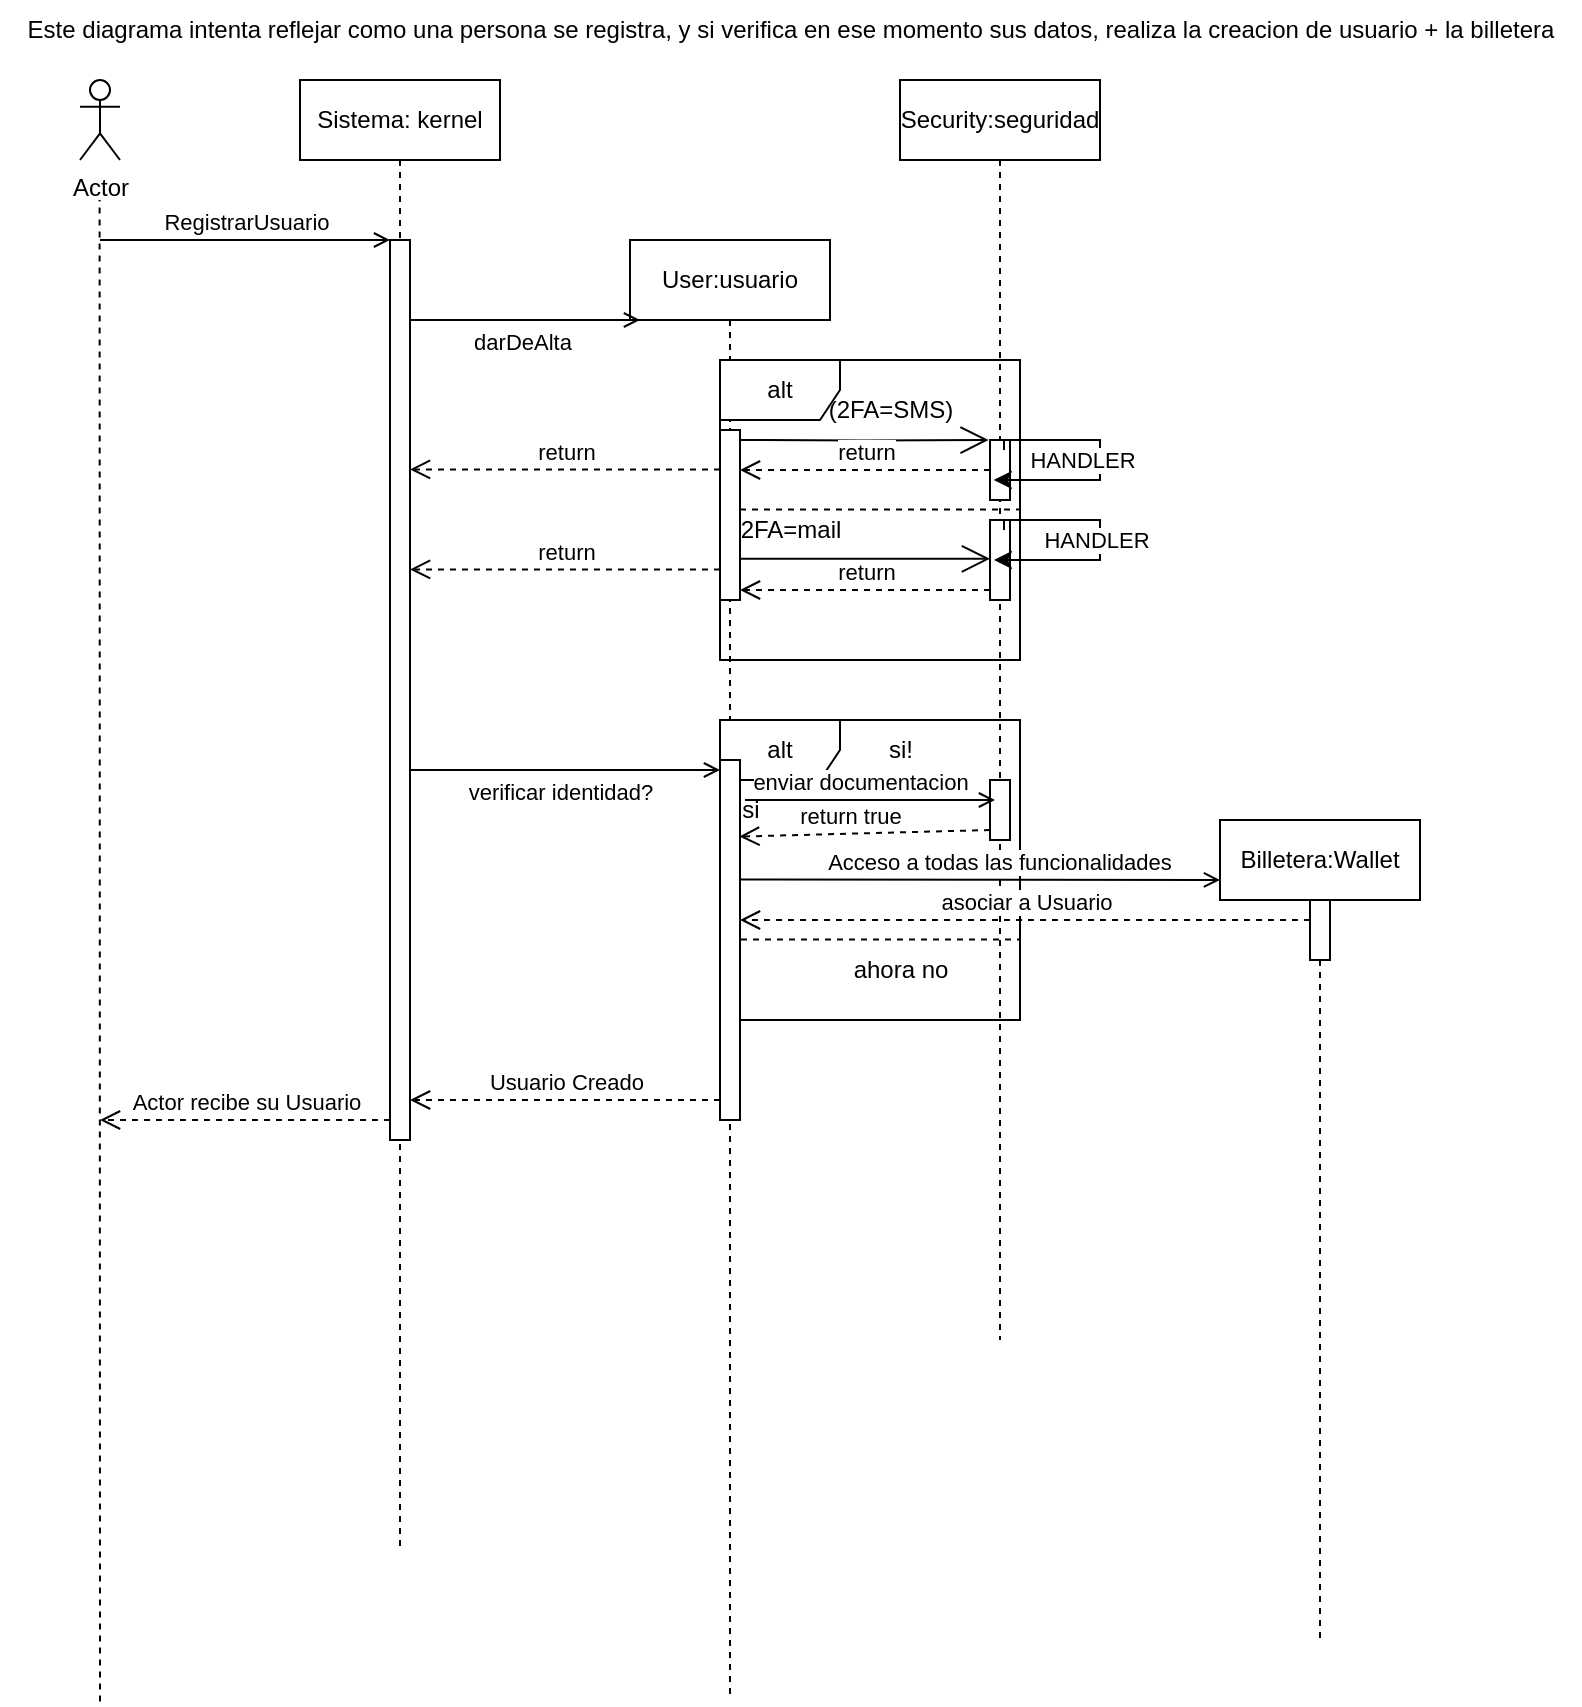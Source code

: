<mxfile version="24.7.8">
  <diagram name="Page-1" id="2YBvvXClWsGukQMizWep">
    <mxGraphModel dx="591" dy="292" grid="1" gridSize="10" guides="1" tooltips="1" connect="1" arrows="1" fold="1" page="1" pageScale="1" pageWidth="850" pageHeight="500" math="0" shadow="0">
      <root>
        <mxCell id="0" />
        <mxCell id="1" parent="0" />
        <mxCell id="aM9ryv3xv72pqoxQDRHE-1" value="Sistema: kernel" style="shape=umlLifeline;perimeter=lifelinePerimeter;whiteSpace=wrap;html=1;container=0;dropTarget=0;collapsible=0;recursiveResize=0;outlineConnect=0;portConstraint=eastwest;newEdgeStyle={&quot;edgeStyle&quot;:&quot;elbowEdgeStyle&quot;,&quot;elbow&quot;:&quot;vertical&quot;,&quot;curved&quot;:0,&quot;rounded&quot;:0};" parent="1" vertex="1">
          <mxGeometry x="160" y="40" width="100" height="735" as="geometry" />
        </mxCell>
        <mxCell id="6_Ev5rgd4BP1chR9d7Kz-4" value="" style="html=1;points=[[0,0,0,0,5],[0,1,0,0,-5],[1,0,0,0,5],[1,1,0,0,-5]];perimeter=orthogonalPerimeter;outlineConnect=0;targetShapes=umlLifeline;portConstraint=eastwest;newEdgeStyle={&quot;curved&quot;:0,&quot;rounded&quot;:0};" parent="aM9ryv3xv72pqoxQDRHE-1" vertex="1">
          <mxGeometry x="45" y="80" width="10" height="450" as="geometry" />
        </mxCell>
        <mxCell id="aM9ryv3xv72pqoxQDRHE-5" value="Security:seguridad" style="shape=umlLifeline;perimeter=lifelinePerimeter;whiteSpace=wrap;html=1;container=0;dropTarget=0;collapsible=0;recursiveResize=0;outlineConnect=0;portConstraint=eastwest;newEdgeStyle={&quot;edgeStyle&quot;:&quot;elbowEdgeStyle&quot;,&quot;elbow&quot;:&quot;vertical&quot;,&quot;curved&quot;:0,&quot;rounded&quot;:0};" parent="1" vertex="1">
          <mxGeometry x="460" y="40" width="100" height="630" as="geometry" />
        </mxCell>
        <mxCell id="6_Ev5rgd4BP1chR9d7Kz-20" value="" style="html=1;points=[[0,0,0,0,5],[0,1,0,0,-5],[1,0,0,0,5],[1,1,0,0,-5]];perimeter=orthogonalPerimeter;outlineConnect=0;targetShapes=umlLifeline;portConstraint=eastwest;newEdgeStyle={&quot;curved&quot;:0,&quot;rounded&quot;:0};" parent="aM9ryv3xv72pqoxQDRHE-5" vertex="1">
          <mxGeometry x="45" y="220" width="10" height="40" as="geometry" />
        </mxCell>
        <mxCell id="7M-QqSc3hpRfXphPCpIL-36" value="" style="html=1;points=[[0,0,0,0,5],[0,1,0,0,-5],[1,0,0,0,5],[1,1,0,0,-5]];perimeter=orthogonalPerimeter;outlineConnect=0;targetShapes=umlLifeline;portConstraint=eastwest;newEdgeStyle={&quot;curved&quot;:0,&quot;rounded&quot;:0};" parent="aM9ryv3xv72pqoxQDRHE-5" vertex="1">
          <mxGeometry x="45" y="350" width="10" height="30" as="geometry" />
        </mxCell>
        <mxCell id="6_Ev5rgd4BP1chR9d7Kz-5" value="RegistrarUsuario" style="html=1;verticalAlign=bottom;endArrow=open;curved=0;rounded=0;endFill=0;" parent="1" edge="1">
          <mxGeometry width="80" relative="1" as="geometry">
            <mxPoint x="60" y="120" as="sourcePoint" />
            <mxPoint x="205" y="120" as="targetPoint" />
          </mxGeometry>
        </mxCell>
        <mxCell id="6_Ev5rgd4BP1chR9d7Kz-10" value="User:usuario" style="shape=umlLifeline;perimeter=lifelinePerimeter;whiteSpace=wrap;html=1;container=1;dropTarget=0;collapsible=0;recursiveResize=0;outlineConnect=0;portConstraint=eastwest;newEdgeStyle={&quot;curved&quot;:0,&quot;rounded&quot;:0};" parent="1" vertex="1">
          <mxGeometry x="325" y="120" width="100" height="730" as="geometry" />
        </mxCell>
        <mxCell id="6_Ev5rgd4BP1chR9d7Kz-12" value="" style="html=1;points=[[0,0,0,0,5],[0,1,0,0,-5],[1,0,0,0,5],[1,1,0,0,-5]];perimeter=orthogonalPerimeter;outlineConnect=0;targetShapes=umlLifeline;portConstraint=eastwest;newEdgeStyle={&quot;curved&quot;:0,&quot;rounded&quot;:0};" parent="6_Ev5rgd4BP1chR9d7Kz-10" vertex="1">
          <mxGeometry x="45" y="95" width="10" height="85" as="geometry" />
        </mxCell>
        <mxCell id="6_Ev5rgd4BP1chR9d7Kz-13" value="darDeAlta" style="html=1;verticalAlign=bottom;endArrow=open;curved=0;rounded=0;endFill=0;" parent="1" edge="1">
          <mxGeometry x="-0.036" y="-20" width="80" relative="1" as="geometry">
            <mxPoint x="215" y="160" as="sourcePoint" />
            <mxPoint x="330" y="160" as="targetPoint" />
            <mxPoint as="offset" />
          </mxGeometry>
        </mxCell>
        <mxCell id="6_Ev5rgd4BP1chR9d7Kz-17" value="alt" style="shape=umlFrame;whiteSpace=wrap;html=1;pointerEvents=0;" parent="1" vertex="1">
          <mxGeometry x="370" y="180" width="150" height="150" as="geometry" />
        </mxCell>
        <mxCell id="6_Ev5rgd4BP1chR9d7Kz-23" value="" style="endArrow=open;endFill=1;endSize=12;html=1;rounded=0;entryX=-0.26;entryY=0.493;entryDx=0;entryDy=0;entryPerimeter=0;" parent="1" source="6_Ev5rgd4BP1chR9d7Kz-6" edge="1">
          <mxGeometry width="160" relative="1" as="geometry">
            <mxPoint x="383.8" y="234.8" as="sourcePoint" />
            <mxPoint x="506.2" y="234.8" as="targetPoint" />
          </mxGeometry>
        </mxCell>
        <mxCell id="6_Ev5rgd4BP1chR9d7Kz-24" value="(2FA=SMS)" style="text;html=1;align=center;verticalAlign=middle;resizable=0;points=[];autosize=1;strokeColor=none;fillColor=none;" parent="1" vertex="1">
          <mxGeometry x="410" y="190" width="90" height="30" as="geometry" />
        </mxCell>
        <mxCell id="6_Ev5rgd4BP1chR9d7Kz-26" value="2FA=mail" style="text;html=1;align=center;verticalAlign=middle;resizable=0;points=[];autosize=1;strokeColor=none;fillColor=none;" parent="1" vertex="1">
          <mxGeometry x="370" y="250" width="70" height="30" as="geometry" />
        </mxCell>
        <mxCell id="6_Ev5rgd4BP1chR9d7Kz-27" value="" style="endArrow=open;endFill=1;endSize=12;html=1;rounded=0;exitX=1;exitY=1;exitDx=0;exitDy=-5;exitPerimeter=0;" parent="1" edge="1">
          <mxGeometry width="160" relative="1" as="geometry">
            <mxPoint x="380" y="279.43" as="sourcePoint" />
            <mxPoint x="505" y="279.43" as="targetPoint" />
          </mxGeometry>
        </mxCell>
        <mxCell id="6_Ev5rgd4BP1chR9d7Kz-28" value="Este diagrama intenta reflejar como una persona se registra, y si verifica en ese momento sus datos, realiza la creacion de usuario + la billetera" style="text;html=1;align=center;verticalAlign=middle;resizable=0;points=[];autosize=1;strokeColor=none;fillColor=none;" parent="1" vertex="1">
          <mxGeometry x="10" width="790" height="30" as="geometry" />
        </mxCell>
        <mxCell id="7M-QqSc3hpRfXphPCpIL-7" value="Actor" style="shape=umlActor;verticalLabelPosition=bottom;verticalAlign=top;html=1;outlineConnect=0;" parent="1" vertex="1">
          <mxGeometry x="50" y="40" width="20" height="40" as="geometry" />
        </mxCell>
        <mxCell id="7M-QqSc3hpRfXphPCpIL-10" value="" style="endArrow=none;dashed=1;html=1;rounded=0;" parent="1" edge="1">
          <mxGeometry width="50" height="50" relative="1" as="geometry">
            <mxPoint x="60" y="850.741" as="sourcePoint" />
            <mxPoint x="59.8" y="100" as="targetPoint" />
          </mxGeometry>
        </mxCell>
        <mxCell id="7M-QqSc3hpRfXphPCpIL-15" value="" style="endArrow=none;dashed=1;html=1;rounded=0;" parent="1" edge="1">
          <mxGeometry width="50" height="50" relative="1" as="geometry">
            <mxPoint x="380" y="254.71" as="sourcePoint" />
            <mxPoint x="519.5" y="254.71" as="targetPoint" />
          </mxGeometry>
        </mxCell>
        <mxCell id="7M-QqSc3hpRfXphPCpIL-18" value="" style="endArrow=classic;html=1;rounded=0;strokeColor=default;edgeStyle=orthogonalEdgeStyle;exitX=1;exitY=0;exitDx=0;exitDy=5;exitPerimeter=0;" parent="1" edge="1">
          <mxGeometry width="50" height="50" relative="1" as="geometry">
            <mxPoint x="512" y="265" as="sourcePoint" />
            <mxPoint x="507" y="280" as="targetPoint" />
            <Array as="points">
              <mxPoint x="512" y="260" />
              <mxPoint x="560" y="260" />
              <mxPoint x="560" y="280" />
            </Array>
          </mxGeometry>
        </mxCell>
        <mxCell id="7M-QqSc3hpRfXphPCpIL-19" value="HANDLER" style="edgeLabel;html=1;align=center;verticalAlign=middle;resizable=0;points=[];" parent="7M-QqSc3hpRfXphPCpIL-18" vertex="1" connectable="0">
          <mxGeometry x="-0.484" relative="1" as="geometry">
            <mxPoint x="18" y="10" as="offset" />
          </mxGeometry>
        </mxCell>
        <mxCell id="7M-QqSc3hpRfXphPCpIL-22" value="" style="endArrow=open;endFill=1;endSize=12;html=1;rounded=0;entryX=-0.26;entryY=0.493;entryDx=0;entryDy=0;entryPerimeter=0;exitX=1;exitY=0;exitDx=0;exitDy=5;exitPerimeter=0;" parent="1" edge="1" source="6_Ev5rgd4BP1chR9d7Kz-12">
          <mxGeometry width="160" relative="1" as="geometry">
            <mxPoint x="385.7" y="220.01" as="sourcePoint" />
            <mxPoint x="504.3" y="220.0" as="targetPoint" />
            <Array as="points">
              <mxPoint x="441.9" y="220.21" />
            </Array>
          </mxGeometry>
        </mxCell>
        <mxCell id="6_Ev5rgd4BP1chR9d7Kz-6" value="" style="html=1;points=[[0,0,0,0,5],[0,1,0,0,-5],[1,0,0,0,5],[1,1,0,0,-5]];perimeter=orthogonalPerimeter;outlineConnect=0;targetShapes=umlLifeline;portConstraint=eastwest;newEdgeStyle={&quot;curved&quot;:0,&quot;rounded&quot;:0};" parent="1" vertex="1">
          <mxGeometry x="505" y="220" width="10" height="30" as="geometry" />
        </mxCell>
        <mxCell id="7M-QqSc3hpRfXphPCpIL-4" value="" style="endArrow=classic;html=1;rounded=0;strokeColor=default;edgeStyle=orthogonalEdgeStyle;exitX=1;exitY=0;exitDx=0;exitDy=5;exitPerimeter=0;" parent="1" edge="1">
          <mxGeometry width="50" height="50" relative="1" as="geometry">
            <mxPoint x="512" y="225" as="sourcePoint" />
            <mxPoint x="506.912" y="240" as="targetPoint" />
            <Array as="points">
              <mxPoint x="512" y="220" />
              <mxPoint x="560" y="220" />
              <mxPoint x="560" y="240" />
            </Array>
          </mxGeometry>
        </mxCell>
        <mxCell id="7M-QqSc3hpRfXphPCpIL-17" value="HANDLER" style="edgeLabel;html=1;align=center;verticalAlign=middle;resizable=0;points=[];" parent="7M-QqSc3hpRfXphPCpIL-4" vertex="1" connectable="0">
          <mxGeometry x="-0.484" relative="1" as="geometry">
            <mxPoint x="11" y="10" as="offset" />
          </mxGeometry>
        </mxCell>
        <mxCell id="7M-QqSc3hpRfXphPCpIL-24" value="return" style="html=1;verticalAlign=bottom;endArrow=open;dashed=1;endSize=8;curved=0;rounded=0;" parent="1" edge="1" target="6_Ev5rgd4BP1chR9d7Kz-12" source="6_Ev5rgd4BP1chR9d7Kz-6">
          <mxGeometry relative="1" as="geometry">
            <mxPoint x="500" y="234.71" as="sourcePoint" />
            <mxPoint x="420" y="234.71" as="targetPoint" />
            <mxPoint as="offset" />
          </mxGeometry>
        </mxCell>
        <mxCell id="7M-QqSc3hpRfXphPCpIL-25" value="return" style="html=1;verticalAlign=bottom;endArrow=open;dashed=1;endSize=8;curved=0;rounded=0;" parent="1" edge="1" target="6_Ev5rgd4BP1chR9d7Kz-4">
          <mxGeometry relative="1" as="geometry">
            <mxPoint x="370" y="234.71" as="sourcePoint" />
            <mxPoint x="219.912" y="234.71" as="targetPoint" />
            <mxPoint as="offset" />
          </mxGeometry>
        </mxCell>
        <mxCell id="7M-QqSc3hpRfXphPCpIL-26" value="return" style="html=1;verticalAlign=bottom;endArrow=open;dashed=1;endSize=8;curved=0;rounded=0;" parent="1" edge="1" target="6_Ev5rgd4BP1chR9d7Kz-4">
          <mxGeometry relative="1" as="geometry">
            <mxPoint x="370" y="284.71" as="sourcePoint" />
            <mxPoint x="219.912" y="284.71" as="targetPoint" />
            <mxPoint as="offset" />
          </mxGeometry>
        </mxCell>
        <mxCell id="7M-QqSc3hpRfXphPCpIL-27" value="verificar identidad?" style="html=1;verticalAlign=bottom;endArrow=open;curved=0;rounded=0;endFill=0;entryX=0;entryY=0;entryDx=0;entryDy=5;entryPerimeter=0;" parent="1" edge="1" target="7M-QqSc3hpRfXphPCpIL-33" source="6_Ev5rgd4BP1chR9d7Kz-4">
          <mxGeometry x="-0.036" y="-20" width="80" relative="1" as="geometry">
            <mxPoint x="220" y="370" as="sourcePoint" />
            <mxPoint x="360" y="370" as="targetPoint" />
            <mxPoint as="offset" />
          </mxGeometry>
        </mxCell>
        <mxCell id="7M-QqSc3hpRfXphPCpIL-28" value="alt" style="shape=umlFrame;whiteSpace=wrap;html=1;pointerEvents=0;" parent="1" vertex="1">
          <mxGeometry x="370" y="360" width="150" height="150" as="geometry" />
        </mxCell>
        <mxCell id="7M-QqSc3hpRfXphPCpIL-29" value="si" style="text;html=1;align=center;verticalAlign=middle;resizable=0;points=[];autosize=1;strokeColor=none;fillColor=none;" parent="1" vertex="1">
          <mxGeometry x="370" y="390" width="30" height="30" as="geometry" />
        </mxCell>
        <mxCell id="7M-QqSc3hpRfXphPCpIL-30" value="" style="endArrow=none;dashed=1;html=1;rounded=0;" parent="1" edge="1">
          <mxGeometry width="50" height="50" relative="1" as="geometry">
            <mxPoint x="380.5" y="469.74" as="sourcePoint" />
            <mxPoint x="520" y="469.74" as="targetPoint" />
          </mxGeometry>
        </mxCell>
        <mxCell id="7M-QqSc3hpRfXphPCpIL-31" value="ahora no" style="text;html=1;align=center;verticalAlign=middle;resizable=0;points=[];autosize=1;strokeColor=none;fillColor=none;" parent="1" vertex="1">
          <mxGeometry x="425" y="470" width="70" height="30" as="geometry" />
        </mxCell>
        <mxCell id="7M-QqSc3hpRfXphPCpIL-33" value="" style="html=1;points=[[0,0,0,0,5],[0,1,0,0,-5],[1,0,0,0,5],[1,1,0,0,-5]];perimeter=orthogonalPerimeter;outlineConnect=0;targetShapes=umlLifeline;portConstraint=eastwest;newEdgeStyle={&quot;curved&quot;:0,&quot;rounded&quot;:0};" parent="1" vertex="1">
          <mxGeometry x="370" y="380" width="10" height="180" as="geometry" />
        </mxCell>
        <mxCell id="7M-QqSc3hpRfXphPCpIL-34" value="enviar documentacion" style="html=1;verticalAlign=bottom;endArrow=open;curved=0;rounded=0;endFill=0;" parent="1" edge="1">
          <mxGeometry x="-0.08" width="80" relative="1" as="geometry">
            <mxPoint x="382.5" y="400" as="sourcePoint" />
            <mxPoint x="507.5" y="400" as="targetPoint" />
            <mxPoint as="offset" />
          </mxGeometry>
        </mxCell>
        <mxCell id="7M-QqSc3hpRfXphPCpIL-39" value="return true" style="html=1;verticalAlign=bottom;endArrow=open;dashed=1;endSize=8;curved=0;rounded=0;exitX=0;exitY=1;exitDx=0;exitDy=-5;exitPerimeter=0;entryX=0.322;entryY=0.943;entryDx=0;entryDy=0;entryPerimeter=0;" parent="1" edge="1" target="7M-QqSc3hpRfXphPCpIL-29" source="7M-QqSc3hpRfXphPCpIL-36">
          <mxGeometry x="0.125" relative="1" as="geometry">
            <mxPoint x="495" y="420" as="sourcePoint" />
            <mxPoint x="415" y="420" as="targetPoint" />
            <mxPoint as="offset" />
          </mxGeometry>
        </mxCell>
        <mxCell id="7M-QqSc3hpRfXphPCpIL-41" value="Acceso a todas las funcionalidades&amp;nbsp;" style="html=1;verticalAlign=bottom;endArrow=open;curved=0;rounded=0;endFill=0;" parent="1" edge="1">
          <mxGeometry x="0.091" width="80" relative="1" as="geometry">
            <mxPoint x="380" y="439.7" as="sourcePoint" />
            <mxPoint x="620" y="440" as="targetPoint" />
            <mxPoint as="offset" />
          </mxGeometry>
        </mxCell>
        <mxCell id="7M-QqSc3hpRfXphPCpIL-42" value="Billetera:Wallet" style="shape=umlLifeline;perimeter=lifelinePerimeter;whiteSpace=wrap;html=1;container=1;dropTarget=0;collapsible=0;recursiveResize=0;outlineConnect=0;portConstraint=eastwest;newEdgeStyle={&quot;curved&quot;:0,&quot;rounded&quot;:0};" parent="1" vertex="1">
          <mxGeometry x="620" y="410" width="100" height="410" as="geometry" />
        </mxCell>
        <mxCell id="7M-QqSc3hpRfXphPCpIL-44" value="" style="html=1;points=[[0,0,0,0,5],[0,1,0,0,-5],[1,0,0,0,5],[1,1,0,0,-5]];perimeter=orthogonalPerimeter;outlineConnect=0;targetShapes=umlLifeline;portConstraint=eastwest;newEdgeStyle={&quot;curved&quot;:0,&quot;rounded&quot;:0};" parent="7M-QqSc3hpRfXphPCpIL-42" vertex="1">
          <mxGeometry x="45" y="40" width="10" height="30" as="geometry" />
        </mxCell>
        <mxCell id="7M-QqSc3hpRfXphPCpIL-45" value="asociar a Usuario" style="html=1;verticalAlign=bottom;endArrow=open;dashed=1;endSize=8;curved=0;rounded=0;" parent="1" target="7M-QqSc3hpRfXphPCpIL-33" edge="1">
          <mxGeometry x="0.0" relative="1" as="geometry">
            <mxPoint x="665" y="460" as="sourcePoint" />
            <mxPoint x="515" y="460" as="targetPoint" />
            <mxPoint as="offset" />
          </mxGeometry>
        </mxCell>
        <mxCell id="7M-QqSc3hpRfXphPCpIL-46" value="Usuario Creado" style="html=1;verticalAlign=bottom;endArrow=open;dashed=1;endSize=8;curved=0;rounded=0;" parent="1" edge="1" target="6_Ev5rgd4BP1chR9d7Kz-4">
          <mxGeometry relative="1" as="geometry">
            <mxPoint x="370" y="550" as="sourcePoint" />
            <mxPoint x="220" y="550" as="targetPoint" />
            <mxPoint as="offset" />
          </mxGeometry>
        </mxCell>
        <mxCell id="7M-QqSc3hpRfXphPCpIL-47" value="Actor recibe su Usuario" style="html=1;verticalAlign=bottom;endArrow=open;dashed=1;endSize=8;curved=0;rounded=0;" parent="1" source="6_Ev5rgd4BP1chR9d7Kz-4" edge="1">
          <mxGeometry relative="1" as="geometry">
            <mxPoint x="200" y="560" as="sourcePoint" />
            <mxPoint x="60" y="560" as="targetPoint" />
            <mxPoint as="offset" />
          </mxGeometry>
        </mxCell>
        <mxCell id="7M-QqSc3hpRfXphPCpIL-48" value="si!" style="text;html=1;align=center;verticalAlign=middle;resizable=0;points=[];autosize=1;strokeColor=none;fillColor=none;" parent="1" vertex="1">
          <mxGeometry x="440" y="360" width="40" height="30" as="geometry" />
        </mxCell>
        <mxCell id="M3EZw1Y6jtqfoTqncVro-1" value="return" style="html=1;verticalAlign=bottom;endArrow=open;dashed=1;endSize=8;curved=0;rounded=0;exitX=0;exitY=1;exitDx=0;exitDy=-5;exitPerimeter=0;entryX=1;entryY=1;entryDx=0;entryDy=-5;entryPerimeter=0;" edge="1" parent="1" source="6_Ev5rgd4BP1chR9d7Kz-20" target="6_Ev5rgd4BP1chR9d7Kz-12">
          <mxGeometry relative="1" as="geometry">
            <mxPoint x="490" y="290" as="sourcePoint" />
            <mxPoint x="410" y="290" as="targetPoint" />
          </mxGeometry>
        </mxCell>
      </root>
    </mxGraphModel>
  </diagram>
</mxfile>

